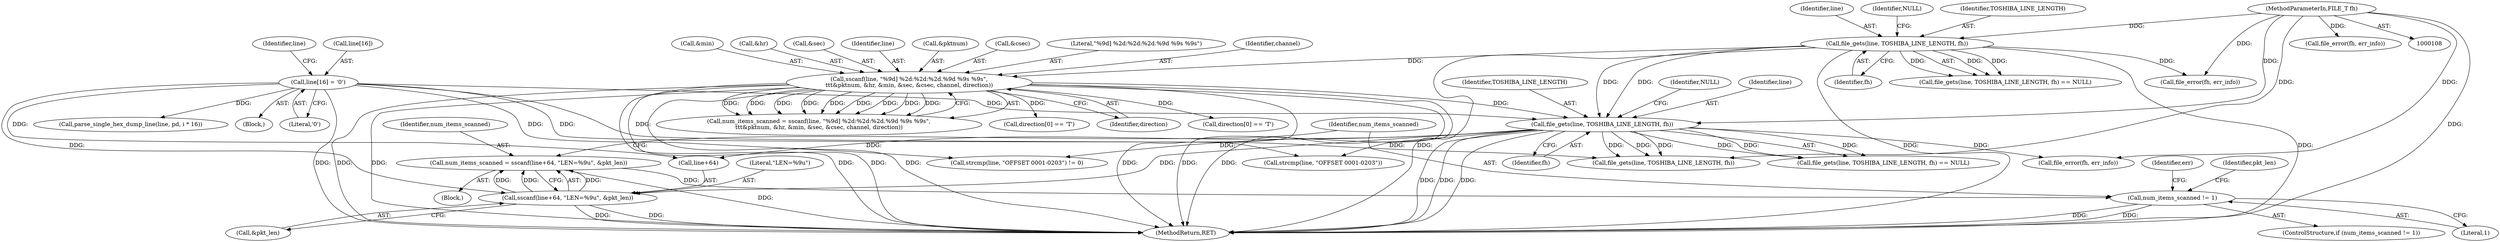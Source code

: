 digraph "1_wireshark_3270dfac43da861c714df76513456b46765ff47f@del" {
"1000232" [label="(Call,num_items_scanned = sscanf(line+64, \"LEN=%9u\", &pkt_len))"];
"1000234" [label="(Call,sscanf(line+64, \"LEN=%9u\", &pkt_len))"];
"1000222" [label="(Call,line[16] = '\0')"];
"1000198" [label="(Call,file_gets(line, TOSHIBA_LINE_LENGTH, fh))"];
"1000163" [label="(Call,sscanf(line, \"%9d] %2d:%2d:%2d.%9d %9s %9s\",\n\t\t\t&pktnum, &hr, &min, &sec, &csec, channel, direction))"];
"1000137" [label="(Call,file_gets(line, TOSHIBA_LINE_LENGTH, fh))"];
"1000109" [label="(MethodParameterIn,FILE_T fh)"];
"1000242" [label="(Call,num_items_scanned != 1)"];
"1000242" [label="(Call,num_items_scanned != 1)"];
"1000229" [label="(Identifier,line)"];
"1000259" [label="(Identifier,pkt_len)"];
"1000248" [label="(Identifier,err)"];
"1000201" [label="(Identifier,fh)"];
"1000109" [label="(MethodParameterIn,FILE_T fh)"];
"1000176" [label="(Identifier,channel)"];
"1000235" [label="(Call,line+64)"];
"1000234" [label="(Call,sscanf(line+64, \"LEN=%9u\", &pkt_len))"];
"1000163" [label="(Call,sscanf(line, \"%9d] %2d:%2d:%2d.%9d %9s %9s\",\n\t\t\t&pktnum, &hr, &min, &sec, &csec, channel, direction))"];
"1000456" [label="(Call,parse_single_hex_dump_line(line, pd, i * 16))"];
"1000202" [label="(Identifier,NULL)"];
"1000170" [label="(Call,&min)"];
"1000168" [label="(Call,&hr)"];
"1000138" [label="(Identifier,line)"];
"1000227" [label="(Call,strcmp(line, \"OFFSET 0001-0203\") != 0)"];
"1000172" [label="(Call,&sec)"];
"1000223" [label="(Call,line[16])"];
"1000199" [label="(Identifier,line)"];
"1000114" [label="(Block,)"];
"1000195" [label="(Block,)"];
"1000164" [label="(Identifier,line)"];
"1000140" [label="(Identifier,fh)"];
"1000226" [label="(Literal,'\0')"];
"1000200" [label="(Identifier,TOSHIBA_LINE_LENGTH)"];
"1000161" [label="(Call,num_items_scanned = sscanf(line, \"%9d] %2d:%2d:%2d.%9d %9s %9s\",\n\t\t\t&pktnum, &hr, &min, &sec, &csec, channel, direction))"];
"1000136" [label="(Call,file_gets(line, TOSHIBA_LINE_LENGTH, fh) == NULL)"];
"1000166" [label="(Call,&pktnum)"];
"1000239" [label="(Call,&pkt_len)"];
"1000137" [label="(Call,file_gets(line, TOSHIBA_LINE_LENGTH, fh))"];
"1000232" [label="(Call,num_items_scanned = sscanf(line+64, \"LEN=%9u\", &pkt_len))"];
"1000141" [label="(Identifier,NULL)"];
"1000198" [label="(Call,file_gets(line, TOSHIBA_LINE_LENGTH, fh))"];
"1000207" [label="(Call,file_error(fh, err_info))"];
"1000243" [label="(Identifier,num_items_scanned)"];
"1000371" [label="(Call,direction[0] == 'T')"];
"1000244" [label="(Literal,1)"];
"1000430" [label="(Call,file_gets(line, TOSHIBA_LINE_LENGTH, fh))"];
"1000197" [label="(Call,file_gets(line, TOSHIBA_LINE_LENGTH, fh) == NULL)"];
"1000139" [label="(Identifier,TOSHIBA_LINE_LENGTH)"];
"1000241" [label="(ControlStructure,if (num_items_scanned != 1))"];
"1000222" [label="(Call,line[16] = '\0')"];
"1000228" [label="(Call,strcmp(line, \"OFFSET 0001-0203\"))"];
"1000177" [label="(Identifier,direction)"];
"1000338" [label="(Call,direction[0] == 'T')"];
"1000146" [label="(Call,file_error(fh, err_info))"];
"1000476" [label="(MethodReturn,RET)"];
"1000439" [label="(Call,file_error(fh, err_info))"];
"1000174" [label="(Call,&csec)"];
"1000165" [label="(Literal,\"%9d] %2d:%2d:%2d.%9d %9s %9s\")"];
"1000233" [label="(Identifier,num_items_scanned)"];
"1000238" [label="(Literal,\"LEN=%9u\")"];
"1000232" -> "1000114"  [label="AST: "];
"1000232" -> "1000234"  [label="CFG: "];
"1000233" -> "1000232"  [label="AST: "];
"1000234" -> "1000232"  [label="AST: "];
"1000243" -> "1000232"  [label="CFG: "];
"1000232" -> "1000476"  [label="DDG: "];
"1000234" -> "1000232"  [label="DDG: "];
"1000234" -> "1000232"  [label="DDG: "];
"1000234" -> "1000232"  [label="DDG: "];
"1000232" -> "1000242"  [label="DDG: "];
"1000234" -> "1000239"  [label="CFG: "];
"1000235" -> "1000234"  [label="AST: "];
"1000238" -> "1000234"  [label="AST: "];
"1000239" -> "1000234"  [label="AST: "];
"1000234" -> "1000476"  [label="DDG: "];
"1000234" -> "1000476"  [label="DDG: "];
"1000222" -> "1000234"  [label="DDG: "];
"1000198" -> "1000234"  [label="DDG: "];
"1000222" -> "1000195"  [label="AST: "];
"1000222" -> "1000226"  [label="CFG: "];
"1000223" -> "1000222"  [label="AST: "];
"1000226" -> "1000222"  [label="AST: "];
"1000229" -> "1000222"  [label="CFG: "];
"1000222" -> "1000476"  [label="DDG: "];
"1000222" -> "1000198"  [label="DDG: "];
"1000222" -> "1000227"  [label="DDG: "];
"1000222" -> "1000228"  [label="DDG: "];
"1000222" -> "1000235"  [label="DDG: "];
"1000222" -> "1000430"  [label="DDG: "];
"1000222" -> "1000456"  [label="DDG: "];
"1000198" -> "1000197"  [label="AST: "];
"1000198" -> "1000201"  [label="CFG: "];
"1000199" -> "1000198"  [label="AST: "];
"1000200" -> "1000198"  [label="AST: "];
"1000201" -> "1000198"  [label="AST: "];
"1000202" -> "1000198"  [label="CFG: "];
"1000198" -> "1000476"  [label="DDG: "];
"1000198" -> "1000476"  [label="DDG: "];
"1000198" -> "1000476"  [label="DDG: "];
"1000198" -> "1000197"  [label="DDG: "];
"1000198" -> "1000197"  [label="DDG: "];
"1000198" -> "1000197"  [label="DDG: "];
"1000163" -> "1000198"  [label="DDG: "];
"1000137" -> "1000198"  [label="DDG: "];
"1000137" -> "1000198"  [label="DDG: "];
"1000109" -> "1000198"  [label="DDG: "];
"1000198" -> "1000207"  [label="DDG: "];
"1000198" -> "1000227"  [label="DDG: "];
"1000198" -> "1000228"  [label="DDG: "];
"1000198" -> "1000235"  [label="DDG: "];
"1000198" -> "1000430"  [label="DDG: "];
"1000198" -> "1000430"  [label="DDG: "];
"1000198" -> "1000430"  [label="DDG: "];
"1000163" -> "1000161"  [label="AST: "];
"1000163" -> "1000177"  [label="CFG: "];
"1000164" -> "1000163"  [label="AST: "];
"1000165" -> "1000163"  [label="AST: "];
"1000166" -> "1000163"  [label="AST: "];
"1000168" -> "1000163"  [label="AST: "];
"1000170" -> "1000163"  [label="AST: "];
"1000172" -> "1000163"  [label="AST: "];
"1000174" -> "1000163"  [label="AST: "];
"1000176" -> "1000163"  [label="AST: "];
"1000177" -> "1000163"  [label="AST: "];
"1000161" -> "1000163"  [label="CFG: "];
"1000163" -> "1000476"  [label="DDG: "];
"1000163" -> "1000476"  [label="DDG: "];
"1000163" -> "1000476"  [label="DDG: "];
"1000163" -> "1000476"  [label="DDG: "];
"1000163" -> "1000476"  [label="DDG: "];
"1000163" -> "1000476"  [label="DDG: "];
"1000163" -> "1000476"  [label="DDG: "];
"1000163" -> "1000476"  [label="DDG: "];
"1000163" -> "1000161"  [label="DDG: "];
"1000163" -> "1000161"  [label="DDG: "];
"1000163" -> "1000161"  [label="DDG: "];
"1000163" -> "1000161"  [label="DDG: "];
"1000163" -> "1000161"  [label="DDG: "];
"1000163" -> "1000161"  [label="DDG: "];
"1000163" -> "1000161"  [label="DDG: "];
"1000163" -> "1000161"  [label="DDG: "];
"1000163" -> "1000161"  [label="DDG: "];
"1000137" -> "1000163"  [label="DDG: "];
"1000163" -> "1000338"  [label="DDG: "];
"1000163" -> "1000371"  [label="DDG: "];
"1000137" -> "1000136"  [label="AST: "];
"1000137" -> "1000140"  [label="CFG: "];
"1000138" -> "1000137"  [label="AST: "];
"1000139" -> "1000137"  [label="AST: "];
"1000140" -> "1000137"  [label="AST: "];
"1000141" -> "1000137"  [label="CFG: "];
"1000137" -> "1000476"  [label="DDG: "];
"1000137" -> "1000476"  [label="DDG: "];
"1000137" -> "1000476"  [label="DDG: "];
"1000137" -> "1000136"  [label="DDG: "];
"1000137" -> "1000136"  [label="DDG: "];
"1000137" -> "1000136"  [label="DDG: "];
"1000109" -> "1000137"  [label="DDG: "];
"1000137" -> "1000146"  [label="DDG: "];
"1000109" -> "1000108"  [label="AST: "];
"1000109" -> "1000476"  [label="DDG: "];
"1000109" -> "1000146"  [label="DDG: "];
"1000109" -> "1000207"  [label="DDG: "];
"1000109" -> "1000430"  [label="DDG: "];
"1000109" -> "1000439"  [label="DDG: "];
"1000242" -> "1000241"  [label="AST: "];
"1000242" -> "1000244"  [label="CFG: "];
"1000243" -> "1000242"  [label="AST: "];
"1000244" -> "1000242"  [label="AST: "];
"1000248" -> "1000242"  [label="CFG: "];
"1000259" -> "1000242"  [label="CFG: "];
"1000242" -> "1000476"  [label="DDG: "];
"1000242" -> "1000476"  [label="DDG: "];
}
